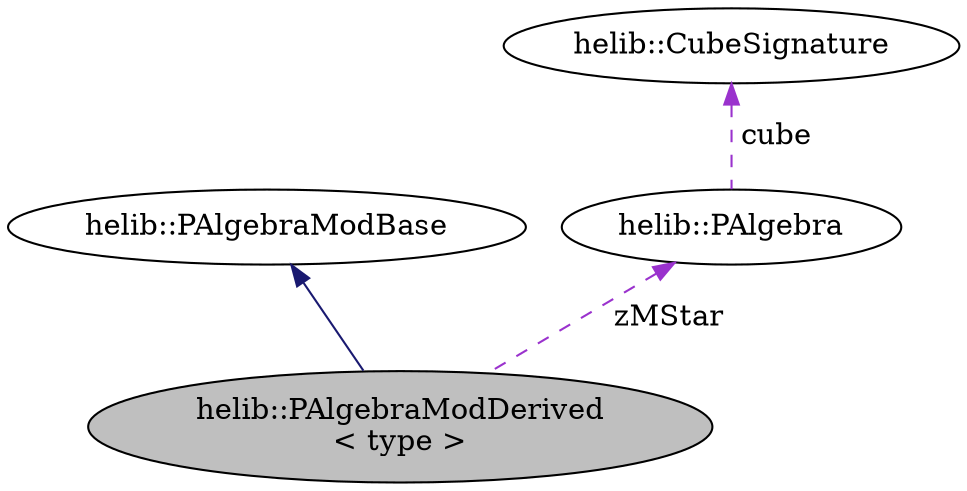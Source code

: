 digraph "helib::PAlgebraModDerived&lt; type &gt;"
{
  N2 [label="helib::PAlgebraModDerived\l\< type \>",color="black", fillcolor="grey75", style="filled", fontcolor="black"];
  N3 -> N2 [dir="back",color="midnightblue",style="solid"];
  N3 [label="helib::PAlgebraModBase",color="black", fillcolor="white", style="filled",tooltip="Virtual base class for PAlgebraMod. "];
  N4 -> N2 [dir="back",color="darkorchid3",style="dashed",label=" zMStar" ];
  N4 [label="helib::PAlgebra",color="black", fillcolor="white", style="filled",tooltip="The structure of (Z/mZ)* /(p) "];
  N5 -> N4 [dir="back",color="darkorchid3",style="dashed",label=" cube" ];
  N5 [label="helib::CubeSignature",color="black", fillcolor="white", style="filled",tooltip="Holds a vector of dimensions for a hypercube and some additional data. "];
}
digraph "helib::PAlgebraModDerived&lt; type &gt;"
{
  N0 [label="helib::PAlgebraModDerived\l\< type \>",color="black", fillcolor="grey75", style="filled", fontcolor="black"];
  N1 -> N0 [dir="back",color="midnightblue",style="solid"];
  N1 [label="helib::PAlgebraModBase",color="black", fillcolor="white", style="filled",tooltip="Virtual base class for PAlgebraMod. "];
}
